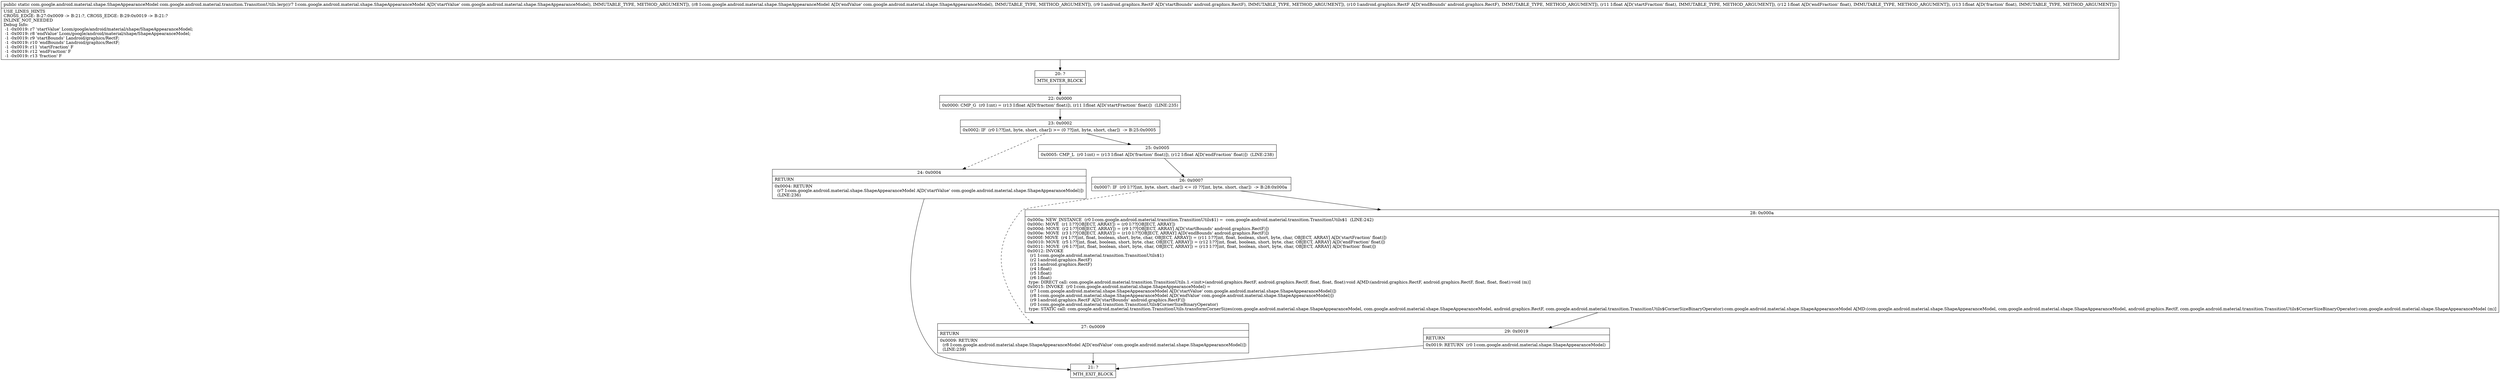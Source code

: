 digraph "CFG forcom.google.android.material.transition.TransitionUtils.lerp(Lcom\/google\/android\/material\/shape\/ShapeAppearanceModel;Lcom\/google\/android\/material\/shape\/ShapeAppearanceModel;Landroid\/graphics\/RectF;Landroid\/graphics\/RectF;FFF)Lcom\/google\/android\/material\/shape\/ShapeAppearanceModel;" {
Node_20 [shape=record,label="{20\:\ ?|MTH_ENTER_BLOCK\l}"];
Node_22 [shape=record,label="{22\:\ 0x0000|0x0000: CMP_G  (r0 I:int) = (r13 I:float A[D('fraction' float)]), (r11 I:float A[D('startFraction' float)])  (LINE:235)\l}"];
Node_23 [shape=record,label="{23\:\ 0x0002|0x0002: IF  (r0 I:??[int, byte, short, char]) \>= (0 ??[int, byte, short, char])  \-\> B:25:0x0005 \l}"];
Node_24 [shape=record,label="{24\:\ 0x0004|RETURN\l|0x0004: RETURN  \l  (r7 I:com.google.android.material.shape.ShapeAppearanceModel A[D('startValue' com.google.android.material.shape.ShapeAppearanceModel)])\l  (LINE:236)\l}"];
Node_21 [shape=record,label="{21\:\ ?|MTH_EXIT_BLOCK\l}"];
Node_25 [shape=record,label="{25\:\ 0x0005|0x0005: CMP_L  (r0 I:int) = (r13 I:float A[D('fraction' float)]), (r12 I:float A[D('endFraction' float)])  (LINE:238)\l}"];
Node_26 [shape=record,label="{26\:\ 0x0007|0x0007: IF  (r0 I:??[int, byte, short, char]) \<= (0 ??[int, byte, short, char])  \-\> B:28:0x000a \l}"];
Node_27 [shape=record,label="{27\:\ 0x0009|RETURN\l|0x0009: RETURN  \l  (r8 I:com.google.android.material.shape.ShapeAppearanceModel A[D('endValue' com.google.android.material.shape.ShapeAppearanceModel)])\l  (LINE:239)\l}"];
Node_28 [shape=record,label="{28\:\ 0x000a|0x000a: NEW_INSTANCE  (r0 I:com.google.android.material.transition.TransitionUtils$1) =  com.google.android.material.transition.TransitionUtils$1  (LINE:242)\l0x000c: MOVE  (r1 I:??[OBJECT, ARRAY]) = (r0 I:??[OBJECT, ARRAY]) \l0x000d: MOVE  (r2 I:??[OBJECT, ARRAY]) = (r9 I:??[OBJECT, ARRAY] A[D('startBounds' android.graphics.RectF)]) \l0x000e: MOVE  (r3 I:??[OBJECT, ARRAY]) = (r10 I:??[OBJECT, ARRAY] A[D('endBounds' android.graphics.RectF)]) \l0x000f: MOVE  (r4 I:??[int, float, boolean, short, byte, char, OBJECT, ARRAY]) = (r11 I:??[int, float, boolean, short, byte, char, OBJECT, ARRAY] A[D('startFraction' float)]) \l0x0010: MOVE  (r5 I:??[int, float, boolean, short, byte, char, OBJECT, ARRAY]) = (r12 I:??[int, float, boolean, short, byte, char, OBJECT, ARRAY] A[D('endFraction' float)]) \l0x0011: MOVE  (r6 I:??[int, float, boolean, short, byte, char, OBJECT, ARRAY]) = (r13 I:??[int, float, boolean, short, byte, char, OBJECT, ARRAY] A[D('fraction' float)]) \l0x0012: INVOKE  \l  (r1 I:com.google.android.material.transition.TransitionUtils$1)\l  (r2 I:android.graphics.RectF)\l  (r3 I:android.graphics.RectF)\l  (r4 I:float)\l  (r5 I:float)\l  (r6 I:float)\l type: DIRECT call: com.google.android.material.transition.TransitionUtils.1.\<init\>(android.graphics.RectF, android.graphics.RectF, float, float, float):void A[MD:(android.graphics.RectF, android.graphics.RectF, float, float, float):void (m)]\l0x0015: INVOKE  (r0 I:com.google.android.material.shape.ShapeAppearanceModel) = \l  (r7 I:com.google.android.material.shape.ShapeAppearanceModel A[D('startValue' com.google.android.material.shape.ShapeAppearanceModel)])\l  (r8 I:com.google.android.material.shape.ShapeAppearanceModel A[D('endValue' com.google.android.material.shape.ShapeAppearanceModel)])\l  (r9 I:android.graphics.RectF A[D('startBounds' android.graphics.RectF)])\l  (r0 I:com.google.android.material.transition.TransitionUtils$CornerSizeBinaryOperator)\l type: STATIC call: com.google.android.material.transition.TransitionUtils.transformCornerSizes(com.google.android.material.shape.ShapeAppearanceModel, com.google.android.material.shape.ShapeAppearanceModel, android.graphics.RectF, com.google.android.material.transition.TransitionUtils$CornerSizeBinaryOperator):com.google.android.material.shape.ShapeAppearanceModel A[MD:(com.google.android.material.shape.ShapeAppearanceModel, com.google.android.material.shape.ShapeAppearanceModel, android.graphics.RectF, com.google.android.material.transition.TransitionUtils$CornerSizeBinaryOperator):com.google.android.material.shape.ShapeAppearanceModel (m)]\l}"];
Node_29 [shape=record,label="{29\:\ 0x0019|RETURN\l|0x0019: RETURN  (r0 I:com.google.android.material.shape.ShapeAppearanceModel) \l}"];
MethodNode[shape=record,label="{public static com.google.android.material.shape.ShapeAppearanceModel com.google.android.material.transition.TransitionUtils.lerp((r7 I:com.google.android.material.shape.ShapeAppearanceModel A[D('startValue' com.google.android.material.shape.ShapeAppearanceModel), IMMUTABLE_TYPE, METHOD_ARGUMENT]), (r8 I:com.google.android.material.shape.ShapeAppearanceModel A[D('endValue' com.google.android.material.shape.ShapeAppearanceModel), IMMUTABLE_TYPE, METHOD_ARGUMENT]), (r9 I:android.graphics.RectF A[D('startBounds' android.graphics.RectF), IMMUTABLE_TYPE, METHOD_ARGUMENT]), (r10 I:android.graphics.RectF A[D('endBounds' android.graphics.RectF), IMMUTABLE_TYPE, METHOD_ARGUMENT]), (r11 I:float A[D('startFraction' float), IMMUTABLE_TYPE, METHOD_ARGUMENT]), (r12 I:float A[D('endFraction' float), IMMUTABLE_TYPE, METHOD_ARGUMENT]), (r13 I:float A[D('fraction' float), IMMUTABLE_TYPE, METHOD_ARGUMENT]))  | USE_LINES_HINTS\lCROSS_EDGE: B:27:0x0009 \-\> B:21:?, CROSS_EDGE: B:29:0x0019 \-\> B:21:?\lINLINE_NOT_NEEDED\lDebug Info:\l  \-1 \-0x0019: r7 'startValue' Lcom\/google\/android\/material\/shape\/ShapeAppearanceModel;\l  \-1 \-0x0019: r8 'endValue' Lcom\/google\/android\/material\/shape\/ShapeAppearanceModel;\l  \-1 \-0x0019: r9 'startBounds' Landroid\/graphics\/RectF;\l  \-1 \-0x0019: r10 'endBounds' Landroid\/graphics\/RectF;\l  \-1 \-0x0019: r11 'startFraction' F\l  \-1 \-0x0019: r12 'endFraction' F\l  \-1 \-0x0019: r13 'fraction' F\l}"];
MethodNode -> Node_20;Node_20 -> Node_22;
Node_22 -> Node_23;
Node_23 -> Node_24[style=dashed];
Node_23 -> Node_25;
Node_24 -> Node_21;
Node_25 -> Node_26;
Node_26 -> Node_27[style=dashed];
Node_26 -> Node_28;
Node_27 -> Node_21;
Node_28 -> Node_29;
Node_29 -> Node_21;
}


